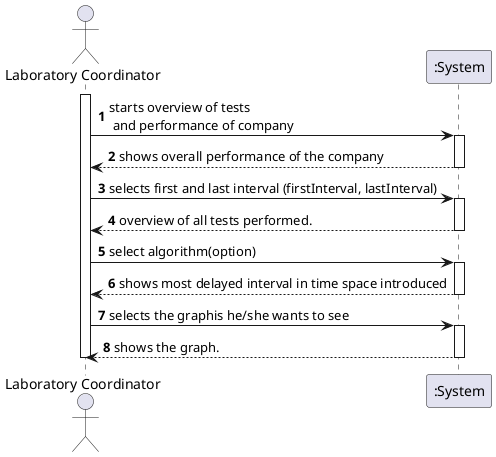 @startuml
autonumber

actor "Laboratory Coordinator" as LC

activate LC
LC -> ":System" : starts overview of tests \n and performance of company
activate ":System"


":System" --> LC : shows overall performance of the company

deactivate ":System"


LC -> ":System" : selects first and last interval (firstInterval, lastInterval)
activate ":System"
":System" --> LC : overview of all tests performed.

deactivate ":System"

LC -> ":System" : select algorithm(option)
activate ":System"
":System" --> LC : shows most delayed interval in time space introduced
deactivate ":System"
LC -> ":System":selects the graphis he/she wants to see
activate ":System"
":System" --> LC:  shows the graph.
deactivate ":System"
deactivate LC
@enduml